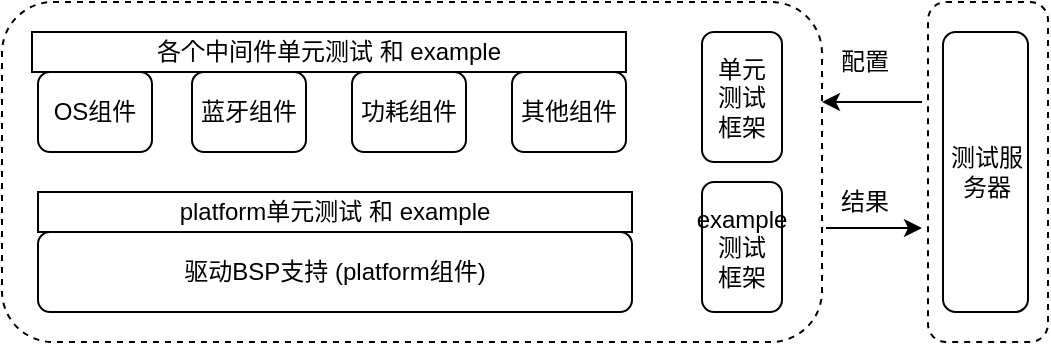 <mxfile version="13.9.9" type="device"><diagram id="eqgOJ-kQFyRGYheiGWcH" name="第 1 页"><mxGraphModel dx="1422" dy="822" grid="1" gridSize="10" guides="1" tooltips="1" connect="1" arrows="1" fold="1" page="1" pageScale="1" pageWidth="1169" pageHeight="827" math="0" shadow="0"><root><mxCell id="0"/><mxCell id="1" parent="0"/><mxCell id="SSh_l8Pq9ilDHPv2oOvs-10" value="" style="rounded=1;whiteSpace=wrap;html=1;dashed=1;" vertex="1" parent="1"><mxGeometry x="100" y="80" width="410" height="170" as="geometry"/></mxCell><mxCell id="SSh_l8Pq9ilDHPv2oOvs-19" value="驱动BSP支持 (platform组件)" style="rounded=1;whiteSpace=wrap;html=1;" vertex="1" parent="1"><mxGeometry x="118" y="195" width="297" height="40" as="geometry"/></mxCell><mxCell id="SSh_l8Pq9ilDHPv2oOvs-20" value="OS组件" style="rounded=1;whiteSpace=wrap;html=1;" vertex="1" parent="1"><mxGeometry x="118" y="115" width="57" height="40" as="geometry"/></mxCell><mxCell id="SSh_l8Pq9ilDHPv2oOvs-21" value="蓝牙组件" style="rounded=1;whiteSpace=wrap;html=1;" vertex="1" parent="1"><mxGeometry x="195" y="115" width="57" height="40" as="geometry"/></mxCell><mxCell id="SSh_l8Pq9ilDHPv2oOvs-22" value="功耗组件" style="rounded=1;whiteSpace=wrap;html=1;" vertex="1" parent="1"><mxGeometry x="275" y="115" width="57" height="40" as="geometry"/></mxCell><mxCell id="SSh_l8Pq9ilDHPv2oOvs-23" value="其他组件" style="rounded=1;whiteSpace=wrap;html=1;" vertex="1" parent="1"><mxGeometry x="355" y="115" width="57" height="40" as="geometry"/></mxCell><mxCell id="SSh_l8Pq9ilDHPv2oOvs-24" value="platform单元测试 和 example" style="rounded=0;whiteSpace=wrap;html=1;" vertex="1" parent="1"><mxGeometry x="118" y="175" width="297" height="20" as="geometry"/></mxCell><mxCell id="SSh_l8Pq9ilDHPv2oOvs-25" value="各个中间件单元测试 和 example" style="rounded=0;whiteSpace=wrap;html=1;" vertex="1" parent="1"><mxGeometry x="115" y="95" width="297" height="20" as="geometry"/></mxCell><mxCell id="SSh_l8Pq9ilDHPv2oOvs-26" value="单元&lt;br&gt;测试&lt;br&gt;框架" style="rounded=1;whiteSpace=wrap;html=1;" vertex="1" parent="1"><mxGeometry x="450" y="95" width="40" height="65" as="geometry"/></mxCell><mxCell id="SSh_l8Pq9ilDHPv2oOvs-27" value="" style="rounded=1;whiteSpace=wrap;html=1;dashed=1;" vertex="1" parent="1"><mxGeometry x="563" y="80" width="60" height="170" as="geometry"/></mxCell><mxCell id="SSh_l8Pq9ilDHPv2oOvs-28" value="测试服务器" style="rounded=1;whiteSpace=wrap;html=1;" vertex="1" parent="1"><mxGeometry x="570.5" y="95" width="42.5" height="140" as="geometry"/></mxCell><mxCell id="SSh_l8Pq9ilDHPv2oOvs-29" value="" style="endArrow=classic;html=1;entryX=1;entryY=0.941;entryDx=0;entryDy=0;entryPerimeter=0;" edge="1" parent="1"><mxGeometry width="50" height="50" relative="1" as="geometry"><mxPoint x="560" y="130" as="sourcePoint"/><mxPoint x="510" y="129.97" as="targetPoint"/></mxGeometry></mxCell><mxCell id="SSh_l8Pq9ilDHPv2oOvs-30" value="" style="endArrow=classic;html=1;" edge="1" parent="1"><mxGeometry width="50" height="50" relative="1" as="geometry"><mxPoint x="512" y="193" as="sourcePoint"/><mxPoint x="560" y="193" as="targetPoint"/></mxGeometry></mxCell><mxCell id="SSh_l8Pq9ilDHPv2oOvs-31" value="配置" style="rounded=1;whiteSpace=wrap;html=1;dashed=1;strokeColor=#FFFFFF;" vertex="1" parent="1"><mxGeometry x="513" y="100" width="37" height="20" as="geometry"/></mxCell><mxCell id="SSh_l8Pq9ilDHPv2oOvs-32" value="结果" style="rounded=1;whiteSpace=wrap;html=1;dashed=1;strokeColor=#FFFFFF;" vertex="1" parent="1"><mxGeometry x="513" y="170" width="37" height="20" as="geometry"/></mxCell><mxCell id="SSh_l8Pq9ilDHPv2oOvs-33" value="example测试&lt;br&gt;框架" style="rounded=1;whiteSpace=wrap;html=1;" vertex="1" parent="1"><mxGeometry x="450" y="170" width="40" height="65" as="geometry"/></mxCell></root></mxGraphModel></diagram></mxfile>